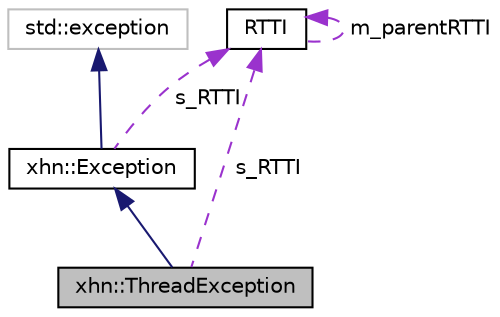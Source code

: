 digraph "xhn::ThreadException"
{
  edge [fontname="Helvetica",fontsize="10",labelfontname="Helvetica",labelfontsize="10"];
  node [fontname="Helvetica",fontsize="10",shape=record];
  Node1 [label="xhn::ThreadException",height=0.2,width=0.4,color="black", fillcolor="grey75", style="filled", fontcolor="black"];
  Node2 -> Node1 [dir="back",color="midnightblue",fontsize="10",style="solid",fontname="Helvetica"];
  Node2 [label="xhn::Exception",height=0.2,width=0.4,color="black", fillcolor="white", style="filled",URL="$classxhn_1_1_exception.html"];
  Node3 -> Node2 [dir="back",color="midnightblue",fontsize="10",style="solid",fontname="Helvetica"];
  Node3 [label="std::exception",height=0.2,width=0.4,color="grey75", fillcolor="white", style="filled"];
  Node4 -> Node2 [dir="back",color="darkorchid3",fontsize="10",style="dashed",label=" s_RTTI" ,fontname="Helvetica"];
  Node4 [label="RTTI",height=0.2,width=0.4,color="black", fillcolor="white", style="filled",URL="$class_r_t_t_i.html"];
  Node4 -> Node4 [dir="back",color="darkorchid3",fontsize="10",style="dashed",label=" m_parentRTTI" ,fontname="Helvetica"];
  Node4 -> Node1 [dir="back",color="darkorchid3",fontsize="10",style="dashed",label=" s_RTTI" ,fontname="Helvetica"];
}
